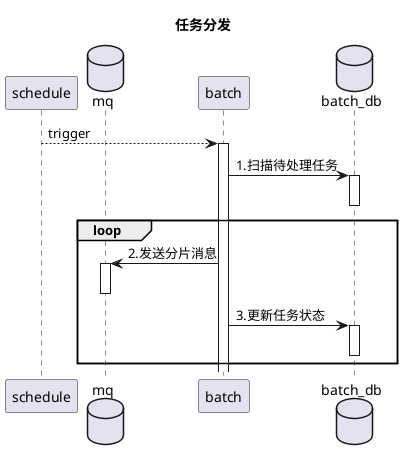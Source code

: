 @startuml
title 任务分发

participant schedule
database mq
participant batch
database batch_db

schedule --> batch: trigger

activate batch
batch -> batch_db: 1.扫描待处理任务
activate batch_db
deactivate batch_db

loop
    batch -> mq: 2.发送分片消息
    activate mq
    deactivate mq

    batch -> batch_db: 3.更新任务状态
    activate batch_db
    deactivate batch_db
end loop
@enduml